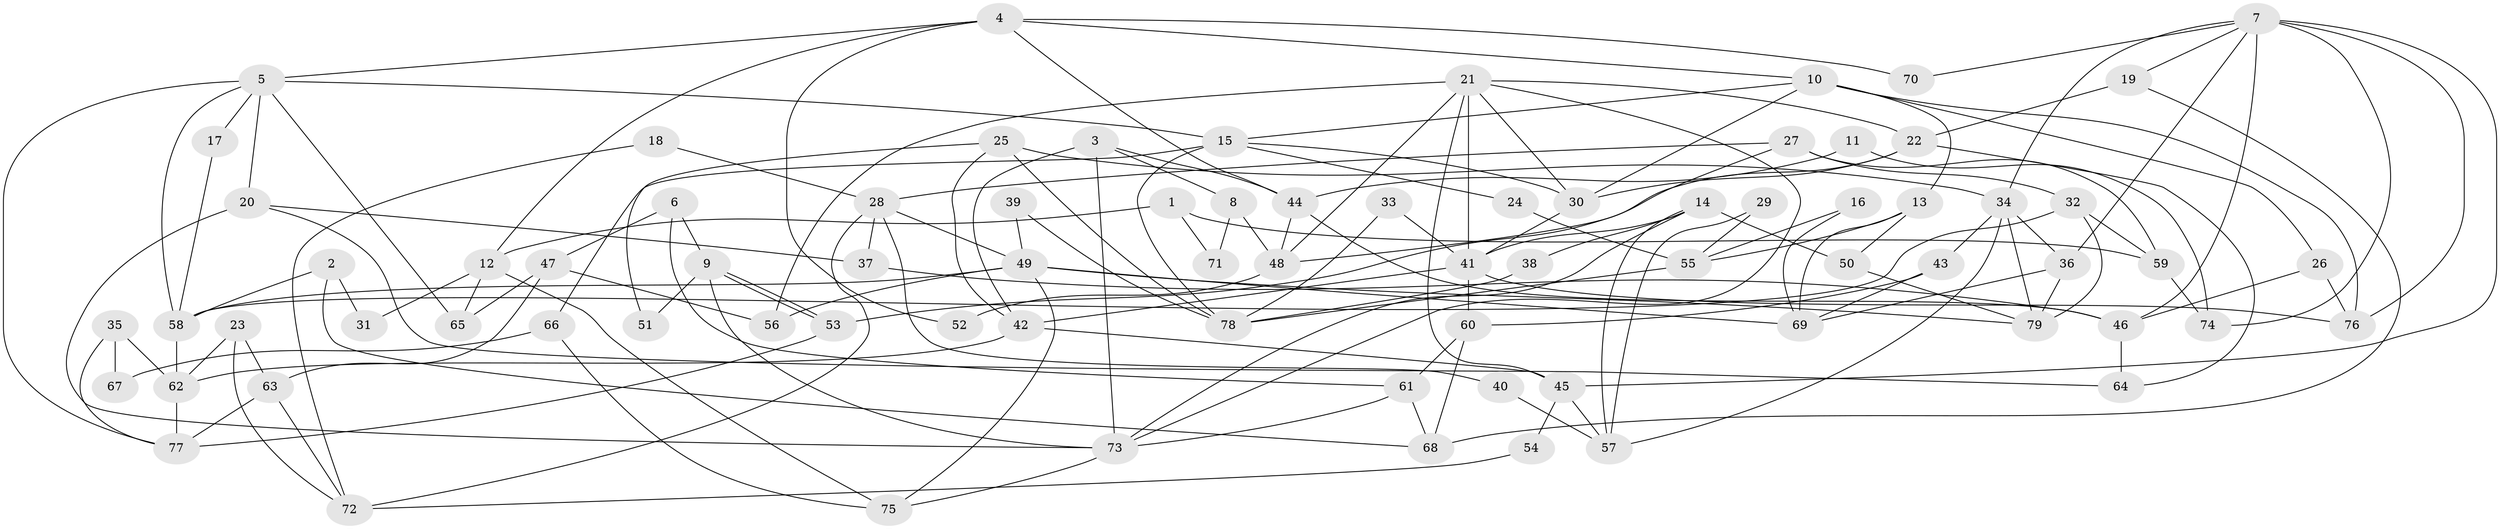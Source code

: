 // Generated by graph-tools (version 1.1) at 2025/50/03/09/25 03:50:05]
// undirected, 79 vertices, 158 edges
graph export_dot {
graph [start="1"]
  node [color=gray90,style=filled];
  1;
  2;
  3;
  4;
  5;
  6;
  7;
  8;
  9;
  10;
  11;
  12;
  13;
  14;
  15;
  16;
  17;
  18;
  19;
  20;
  21;
  22;
  23;
  24;
  25;
  26;
  27;
  28;
  29;
  30;
  31;
  32;
  33;
  34;
  35;
  36;
  37;
  38;
  39;
  40;
  41;
  42;
  43;
  44;
  45;
  46;
  47;
  48;
  49;
  50;
  51;
  52;
  53;
  54;
  55;
  56;
  57;
  58;
  59;
  60;
  61;
  62;
  63;
  64;
  65;
  66;
  67;
  68;
  69;
  70;
  71;
  72;
  73;
  74;
  75;
  76;
  77;
  78;
  79;
  1 -- 12;
  1 -- 59;
  1 -- 71;
  2 -- 68;
  2 -- 58;
  2 -- 31;
  3 -- 73;
  3 -- 44;
  3 -- 8;
  3 -- 42;
  4 -- 5;
  4 -- 10;
  4 -- 12;
  4 -- 44;
  4 -- 52;
  4 -- 70;
  5 -- 77;
  5 -- 15;
  5 -- 17;
  5 -- 20;
  5 -- 58;
  5 -- 65;
  6 -- 61;
  6 -- 9;
  6 -- 47;
  7 -- 46;
  7 -- 36;
  7 -- 19;
  7 -- 34;
  7 -- 45;
  7 -- 70;
  7 -- 74;
  7 -- 76;
  8 -- 48;
  8 -- 71;
  9 -- 53;
  9 -- 53;
  9 -- 73;
  9 -- 51;
  10 -- 76;
  10 -- 30;
  10 -- 13;
  10 -- 15;
  10 -- 26;
  11 -- 74;
  11 -- 44;
  12 -- 65;
  12 -- 31;
  12 -- 75;
  13 -- 50;
  13 -- 55;
  13 -- 69;
  14 -- 41;
  14 -- 57;
  14 -- 38;
  14 -- 50;
  14 -- 73;
  15 -- 30;
  15 -- 24;
  15 -- 66;
  15 -- 78;
  16 -- 69;
  16 -- 55;
  17 -- 58;
  18 -- 72;
  18 -- 28;
  19 -- 22;
  19 -- 68;
  20 -- 73;
  20 -- 37;
  20 -- 64;
  21 -- 48;
  21 -- 22;
  21 -- 30;
  21 -- 41;
  21 -- 45;
  21 -- 56;
  21 -- 73;
  22 -- 64;
  22 -- 30;
  22 -- 48;
  23 -- 63;
  23 -- 62;
  23 -- 72;
  24 -- 55;
  25 -- 42;
  25 -- 34;
  25 -- 51;
  25 -- 78;
  26 -- 76;
  26 -- 46;
  27 -- 28;
  27 -- 32;
  27 -- 53;
  27 -- 59;
  28 -- 49;
  28 -- 72;
  28 -- 37;
  28 -- 40;
  29 -- 57;
  29 -- 55;
  30 -- 41;
  32 -- 58;
  32 -- 79;
  32 -- 59;
  33 -- 78;
  33 -- 41;
  34 -- 79;
  34 -- 36;
  34 -- 43;
  34 -- 57;
  35 -- 77;
  35 -- 62;
  35 -- 67;
  36 -- 69;
  36 -- 79;
  37 -- 46;
  38 -- 78;
  39 -- 78;
  39 -- 49;
  40 -- 57;
  41 -- 42;
  41 -- 60;
  41 -- 76;
  42 -- 45;
  42 -- 62;
  43 -- 60;
  43 -- 69;
  44 -- 46;
  44 -- 48;
  45 -- 54;
  45 -- 57;
  46 -- 64;
  47 -- 56;
  47 -- 63;
  47 -- 65;
  48 -- 52;
  49 -- 75;
  49 -- 69;
  49 -- 56;
  49 -- 58;
  49 -- 79;
  50 -- 79;
  53 -- 77;
  54 -- 72;
  55 -- 78;
  58 -- 62;
  59 -- 74;
  60 -- 68;
  60 -- 61;
  61 -- 73;
  61 -- 68;
  62 -- 77;
  63 -- 77;
  63 -- 72;
  66 -- 75;
  66 -- 67;
  73 -- 75;
}
